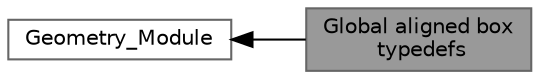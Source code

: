digraph "Global aligned box typedefs"
{
 // LATEX_PDF_SIZE
  bgcolor="transparent";
  edge [fontname=Helvetica,fontsize=10,labelfontname=Helvetica,labelfontsize=10];
  node [fontname=Helvetica,fontsize=10,shape=box,height=0.2,width=0.4];
  rankdir=LR;
  Node2 [id="Node000002",label="Geometry_Module",height=0.2,width=0.4,color="grey40", fillcolor="white", style="filled",URL="$group___geometry___module.html",tooltip=" "];
  Node1 [id="Node000001",label="Global aligned box\l typedefs",height=0.2,width=0.4,color="gray40", fillcolor="grey60", style="filled", fontcolor="black",tooltip=" "];
  Node2->Node1 [shape=plaintext, dir="back", style="solid"];
}
